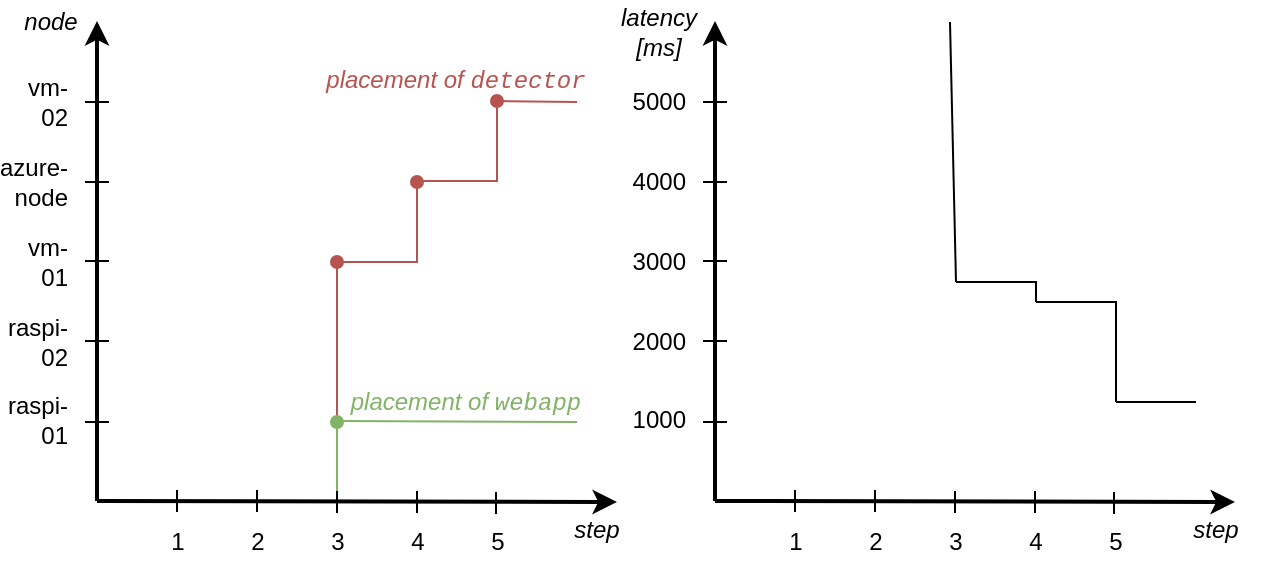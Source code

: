 <mxfile version="11.3.0" type="device" pages="1"><diagram id="962GDx_8SpJMeMZz7wJf" name="Page-1"><mxGraphModel dx="527" dy="478" grid="1" gridSize="10" guides="1" tooltips="1" connect="1" arrows="1" fold="1" page="1" pageScale="1" pageWidth="827" pageHeight="1169" math="0" shadow="0"><root><mxCell id="0"/><mxCell id="1" parent="0"/><mxCell id="MPhXkCs0Cm1w418eDwLz-83" value="" style="group" parent="1" vertex="1" connectable="0"><mxGeometry x="366" y="115" width="329.5" height="275" as="geometry"/></mxCell><mxCell id="MPhXkCs0Cm1w418eDwLz-69" value="" style="group" parent="MPhXkCs0Cm1w418eDwLz-83" vertex="1" connectable="0"><mxGeometry width="329.5" height="275" as="geometry"/></mxCell><mxCell id="MPhXkCs0Cm1w418eDwLz-35" value="" style="endArrow=classic;html=1;strokeWidth=2;" parent="MPhXkCs0Cm1w418eDwLz-69" edge="1"><mxGeometry width="50" height="50" relative="1" as="geometry"><mxPoint x="49.5" y="244.5" as="sourcePoint"/><mxPoint x="49.5" y="4.5" as="targetPoint"/></mxGeometry></mxCell><mxCell id="MPhXkCs0Cm1w418eDwLz-36" value="1000" style="text;html=1;strokeColor=none;fillColor=none;align=right;verticalAlign=middle;whiteSpace=wrap;rounded=0;fontFamily=Helvetica;" parent="MPhXkCs0Cm1w418eDwLz-69" vertex="1"><mxGeometry x="6.5" y="194" width="30" height="20" as="geometry"/></mxCell><mxCell id="MPhXkCs0Cm1w418eDwLz-37" value="2000" style="text;html=1;strokeColor=none;fillColor=none;align=right;verticalAlign=middle;whiteSpace=wrap;rounded=0;fontFamily=Helvetica;" parent="MPhXkCs0Cm1w418eDwLz-69" vertex="1"><mxGeometry x="6.5" y="155" width="30" height="20" as="geometry"/></mxCell><mxCell id="MPhXkCs0Cm1w418eDwLz-38" value="3000" style="text;html=1;strokeColor=none;fillColor=none;align=right;verticalAlign=middle;whiteSpace=wrap;rounded=0;fontFamily=Helvetica;" parent="MPhXkCs0Cm1w418eDwLz-69" vertex="1"><mxGeometry x="6.5" y="115" width="30" height="20" as="geometry"/></mxCell><mxCell id="MPhXkCs0Cm1w418eDwLz-39" value="5000" style="text;html=1;strokeColor=none;fillColor=none;align=right;verticalAlign=middle;whiteSpace=wrap;rounded=0;fontFamily=Helvetica;" parent="MPhXkCs0Cm1w418eDwLz-69" vertex="1"><mxGeometry x="6.5" y="35" width="30" height="20" as="geometry"/></mxCell><mxCell id="MPhXkCs0Cm1w418eDwLz-40" value="4000" style="text;html=1;strokeColor=none;fillColor=none;align=right;verticalAlign=middle;whiteSpace=wrap;rounded=0;fontFamily=Helvetica;" parent="MPhXkCs0Cm1w418eDwLz-69" vertex="1"><mxGeometry x="6.5" y="75" width="30" height="20" as="geometry"/></mxCell><mxCell id="MPhXkCs0Cm1w418eDwLz-41" value="" style="endArrow=none;html=1;strokeWidth=1;fontFamily=Courier New;arcSize=20;" parent="MPhXkCs0Cm1w418eDwLz-69" edge="1"><mxGeometry width="50" height="50" relative="1" as="geometry"><mxPoint x="89.5" y="250" as="sourcePoint"/><mxPoint x="89.5" y="239" as="targetPoint"/></mxGeometry></mxCell><mxCell id="MPhXkCs0Cm1w418eDwLz-42" value="1" style="text;html=1;strokeColor=none;fillColor=none;align=center;verticalAlign=middle;whiteSpace=wrap;rounded=0;fontFamily=Helvetica;" parent="MPhXkCs0Cm1w418eDwLz-69" vertex="1"><mxGeometry x="79.5" y="255" width="20" height="20" as="geometry"/></mxCell><mxCell id="MPhXkCs0Cm1w418eDwLz-43" value="2" style="text;html=1;strokeColor=none;fillColor=none;align=center;verticalAlign=middle;whiteSpace=wrap;rounded=0;fontFamily=Helvetica;" parent="MPhXkCs0Cm1w418eDwLz-69" vertex="1"><mxGeometry x="119.5" y="255" width="20" height="20" as="geometry"/></mxCell><mxCell id="MPhXkCs0Cm1w418eDwLz-44" value="3" style="text;html=1;strokeColor=none;fillColor=none;align=center;verticalAlign=middle;whiteSpace=wrap;rounded=0;fontFamily=Helvetica;" parent="MPhXkCs0Cm1w418eDwLz-69" vertex="1"><mxGeometry x="159.5" y="255" width="20" height="20" as="geometry"/></mxCell><mxCell id="MPhXkCs0Cm1w418eDwLz-45" value="4" style="text;html=1;strokeColor=none;fillColor=none;align=center;verticalAlign=middle;whiteSpace=wrap;rounded=0;fontFamily=Helvetica;" parent="MPhXkCs0Cm1w418eDwLz-69" vertex="1"><mxGeometry x="199.5" y="255" width="20" height="20" as="geometry"/></mxCell><mxCell id="MPhXkCs0Cm1w418eDwLz-46" value="5" style="text;html=1;strokeColor=none;fillColor=none;align=center;verticalAlign=middle;whiteSpace=wrap;rounded=0;fontFamily=Helvetica;" parent="MPhXkCs0Cm1w418eDwLz-69" vertex="1"><mxGeometry x="239.5" y="255" width="20" height="20" as="geometry"/></mxCell><mxCell id="MPhXkCs0Cm1w418eDwLz-53" value="" style="endArrow=classic;html=1;strokeWidth=2;" parent="MPhXkCs0Cm1w418eDwLz-69" edge="1"><mxGeometry width="50" height="50" relative="1" as="geometry"><mxPoint x="49.5" y="244.5" as="sourcePoint"/><mxPoint x="309.5" y="245" as="targetPoint"/></mxGeometry></mxCell><mxCell id="MPhXkCs0Cm1w418eDwLz-54" value="latency [ms]" style="text;html=1;strokeColor=none;fillColor=none;align=center;verticalAlign=middle;whiteSpace=wrap;rounded=0;fontStyle=2" parent="MPhXkCs0Cm1w418eDwLz-69" vertex="1"><mxGeometry width="43" height="20" as="geometry"/></mxCell><mxCell id="MPhXkCs0Cm1w418eDwLz-57" value="step" style="text;html=1;strokeColor=none;fillColor=none;align=center;verticalAlign=middle;whiteSpace=wrap;rounded=0;fontStyle=2" parent="MPhXkCs0Cm1w418eDwLz-69" vertex="1"><mxGeometry x="285" y="249" width="30" height="20" as="geometry"/></mxCell><mxCell id="MPhXkCs0Cm1w418eDwLz-58" value="" style="endArrow=none;html=1;strokeWidth=1;fontFamily=Courier New;arcSize=20;" parent="MPhXkCs0Cm1w418eDwLz-69" edge="1"><mxGeometry width="50" height="50" relative="1" as="geometry"><mxPoint x="129.5" y="250" as="sourcePoint"/><mxPoint x="129.5" y="239" as="targetPoint"/></mxGeometry></mxCell><mxCell id="MPhXkCs0Cm1w418eDwLz-59" value="" style="endArrow=none;html=1;strokeWidth=1;fontFamily=Courier New;arcSize=20;" parent="MPhXkCs0Cm1w418eDwLz-69" edge="1"><mxGeometry width="50" height="50" relative="1" as="geometry"><mxPoint x="209.5" y="250.5" as="sourcePoint"/><mxPoint x="209.5" y="239.5" as="targetPoint"/></mxGeometry></mxCell><mxCell id="MPhXkCs0Cm1w418eDwLz-60" value="" style="endArrow=none;html=1;strokeWidth=1;fontFamily=Courier New;arcSize=20;" parent="MPhXkCs0Cm1w418eDwLz-69" edge="1"><mxGeometry width="50" height="50" relative="1" as="geometry"><mxPoint x="169.5" y="250.5" as="sourcePoint"/><mxPoint x="169.5" y="239.5" as="targetPoint"/></mxGeometry></mxCell><mxCell id="MPhXkCs0Cm1w418eDwLz-61" value="" style="endArrow=none;html=1;strokeWidth=1;fontFamily=Courier New;arcSize=20;" parent="MPhXkCs0Cm1w418eDwLz-69" edge="1"><mxGeometry width="50" height="50" relative="1" as="geometry"><mxPoint x="249" y="251" as="sourcePoint"/><mxPoint x="249" y="240" as="targetPoint"/></mxGeometry></mxCell><mxCell id="MPhXkCs0Cm1w418eDwLz-62" value="" style="endArrow=none;html=1;strokeWidth=1;fontFamily=Courier New;arcSize=20;" parent="MPhXkCs0Cm1w418eDwLz-69" edge="1"><mxGeometry width="50" height="50" relative="1" as="geometry"><mxPoint x="43.5" y="205" as="sourcePoint"/><mxPoint x="55.5" y="205" as="targetPoint"/></mxGeometry></mxCell><mxCell id="MPhXkCs0Cm1w418eDwLz-63" value="" style="endArrow=none;html=1;strokeWidth=1;fontFamily=Courier New;arcSize=20;" parent="MPhXkCs0Cm1w418eDwLz-69" edge="1"><mxGeometry width="50" height="50" relative="1" as="geometry"><mxPoint x="43.5" y="164.5" as="sourcePoint"/><mxPoint x="55.5" y="164.5" as="targetPoint"/></mxGeometry></mxCell><mxCell id="MPhXkCs0Cm1w418eDwLz-64" value="" style="endArrow=none;html=1;strokeWidth=1;fontFamily=Courier New;arcSize=20;" parent="MPhXkCs0Cm1w418eDwLz-69" edge="1"><mxGeometry width="50" height="50" relative="1" as="geometry"><mxPoint x="43.5" y="124.5" as="sourcePoint"/><mxPoint x="55.5" y="124.5" as="targetPoint"/></mxGeometry></mxCell><mxCell id="MPhXkCs0Cm1w418eDwLz-65" value="" style="endArrow=none;html=1;strokeWidth=1;fontFamily=Courier New;arcSize=20;" parent="MPhXkCs0Cm1w418eDwLz-69" edge="1"><mxGeometry width="50" height="50" relative="1" as="geometry"><mxPoint x="43.5" y="85" as="sourcePoint"/><mxPoint x="55.5" y="85" as="targetPoint"/></mxGeometry></mxCell><mxCell id="MPhXkCs0Cm1w418eDwLz-66" value="" style="endArrow=none;html=1;strokeWidth=1;fontFamily=Courier New;arcSize=20;" parent="MPhXkCs0Cm1w418eDwLz-69" edge="1"><mxGeometry width="50" height="50" relative="1" as="geometry"><mxPoint x="43.5" y="45" as="sourcePoint"/><mxPoint x="55.5" y="45" as="targetPoint"/></mxGeometry></mxCell><mxCell id="MPhXkCs0Cm1w418eDwLz-70" value="" style="endArrow=none;html=1;fontFamily=Helvetica;fontSize=10;fontColor=#82B366;" parent="MPhXkCs0Cm1w418eDwLz-69" edge="1"><mxGeometry width="50" height="50" relative="1" as="geometry"><mxPoint x="167" y="5" as="sourcePoint"/><mxPoint x="170" y="135" as="targetPoint"/></mxGeometry></mxCell><mxCell id="MPhXkCs0Cm1w418eDwLz-77" value="" style="endArrow=none;html=1;fontFamily=Helvetica;fontSize=10;fontColor=#82B366;rounded=0;" parent="MPhXkCs0Cm1w418eDwLz-69" edge="1"><mxGeometry width="50" height="50" relative="1" as="geometry"><mxPoint x="170" y="135" as="sourcePoint"/><mxPoint x="210" y="145" as="targetPoint"/><Array as="points"><mxPoint x="210" y="135"/></Array></mxGeometry></mxCell><mxCell id="MPhXkCs0Cm1w418eDwLz-78" value="" style="endArrow=none;html=1;fontFamily=Helvetica;fontSize=10;fontColor=#82B366;rounded=0;" parent="MPhXkCs0Cm1w418eDwLz-83" edge="1"><mxGeometry width="50" height="50" relative="1" as="geometry"><mxPoint x="250" y="195" as="sourcePoint"/><mxPoint x="210" y="145" as="targetPoint"/><Array as="points"><mxPoint x="250" y="145"/></Array></mxGeometry></mxCell><mxCell id="MPhXkCs0Cm1w418eDwLz-81" value="" style="endArrow=none;html=1;fontFamily=Helvetica;fontSize=10;fontColor=#82B366;rounded=0;" parent="MPhXkCs0Cm1w418eDwLz-83" edge="1"><mxGeometry width="50" height="50" relative="1" as="geometry"><mxPoint x="290" y="195" as="sourcePoint"/><mxPoint x="250" y="195" as="targetPoint"/><Array as="points"/></mxGeometry></mxCell><mxCell id="-aOPXFEy6uY6fHaMiTRr-1" value="" style="endArrow=classic;html=1;strokeWidth=2;" parent="1" edge="1"><mxGeometry width="50" height="50" relative="1" as="geometry"><mxPoint x="106.5" y="359.5" as="sourcePoint"/><mxPoint x="106.5" y="119.5" as="targetPoint"/></mxGeometry></mxCell><mxCell id="-aOPXFEy6uY6fHaMiTRr-2" value="raspi-01" style="text;html=1;strokeColor=none;fillColor=none;align=right;verticalAlign=middle;whiteSpace=wrap;rounded=0;fontFamily=Helvetica;fontSize=12;" parent="1" vertex="1"><mxGeometry x="60" y="309" width="34" height="20" as="geometry"/></mxCell><mxCell id="-aOPXFEy6uY6fHaMiTRr-3" value="raspi-02" style="text;html=1;strokeColor=none;fillColor=none;align=right;verticalAlign=middle;whiteSpace=wrap;rounded=0;fontFamily=Helvetica;fontSize=12;" parent="1" vertex="1"><mxGeometry x="60" y="270" width="34" height="20" as="geometry"/></mxCell><mxCell id="-aOPXFEy6uY6fHaMiTRr-4" value="vm-01" style="text;html=1;strokeColor=none;fillColor=none;align=right;verticalAlign=middle;whiteSpace=wrap;rounded=0;fontFamily=Helvetica;fontSize=12;" parent="1" vertex="1"><mxGeometry x="70" y="230" width="24" height="20" as="geometry"/></mxCell><mxCell id="-aOPXFEy6uY6fHaMiTRr-5" value="vm-02" style="text;html=1;strokeColor=none;fillColor=none;align=right;verticalAlign=middle;whiteSpace=wrap;rounded=0;fontFamily=Helvetica;fontSize=12;" parent="1" vertex="1"><mxGeometry x="70" y="150" width="24" height="20" as="geometry"/></mxCell><mxCell id="-aOPXFEy6uY6fHaMiTRr-6" value="azure-node" style="text;html=1;strokeColor=none;fillColor=none;align=right;verticalAlign=middle;whiteSpace=wrap;rounded=0;fontFamily=Helvetica;fontSize=12;" parent="1" vertex="1"><mxGeometry x="60" y="190" width="34" height="20" as="geometry"/></mxCell><mxCell id="-aOPXFEy6uY6fHaMiTRr-9" value="" style="endArrow=none;html=1;strokeWidth=1;fontFamily=Courier New;arcSize=20;" parent="1" edge="1"><mxGeometry width="50" height="50" relative="1" as="geometry"><mxPoint x="146.5" y="365" as="sourcePoint"/><mxPoint x="146.5" y="354" as="targetPoint"/></mxGeometry></mxCell><mxCell id="-aOPXFEy6uY6fHaMiTRr-15" value="1" style="text;html=1;strokeColor=none;fillColor=none;align=center;verticalAlign=middle;whiteSpace=wrap;rounded=0;fontFamily=Helvetica;" parent="1" vertex="1"><mxGeometry x="136.5" y="370" width="20" height="20" as="geometry"/></mxCell><mxCell id="-aOPXFEy6uY6fHaMiTRr-16" value="2" style="text;html=1;strokeColor=none;fillColor=none;align=center;verticalAlign=middle;whiteSpace=wrap;rounded=0;fontFamily=Helvetica;" parent="1" vertex="1"><mxGeometry x="176.5" y="370" width="20" height="20" as="geometry"/></mxCell><mxCell id="-aOPXFEy6uY6fHaMiTRr-17" value="3" style="text;html=1;strokeColor=none;fillColor=none;align=center;verticalAlign=middle;whiteSpace=wrap;rounded=0;fontFamily=Helvetica;" parent="1" vertex="1"><mxGeometry x="216.5" y="370" width="20" height="20" as="geometry"/></mxCell><mxCell id="-aOPXFEy6uY6fHaMiTRr-18" value="4" style="text;html=1;strokeColor=none;fillColor=none;align=center;verticalAlign=middle;whiteSpace=wrap;rounded=0;fontFamily=Helvetica;" parent="1" vertex="1"><mxGeometry x="256.5" y="370" width="20" height="20" as="geometry"/></mxCell><mxCell id="-aOPXFEy6uY6fHaMiTRr-19" value="5" style="text;html=1;strokeColor=none;fillColor=none;align=center;verticalAlign=middle;whiteSpace=wrap;rounded=0;fontFamily=Helvetica;" parent="1" vertex="1"><mxGeometry x="296.5" y="370" width="20" height="20" as="geometry"/></mxCell><mxCell id="MPhXkCs0Cm1w418eDwLz-4" value="" style="endArrow=none;html=1;strokeWidth=1;fontFamily=Courier New;startArrow=oval;startFill=1;strokeColor=#b85450;fillColor=#f8cecc;rounded=0;" parent="1" edge="1"><mxGeometry width="50" height="50" relative="1" as="geometry"><mxPoint x="226.5" y="240" as="sourcePoint"/><mxPoint x="106.5" y="360" as="targetPoint"/><Array as="points"><mxPoint x="226.5" y="360"/></Array></mxGeometry></mxCell><mxCell id="MPhXkCs0Cm1w418eDwLz-5" value="" style="endArrow=none;html=1;strokeWidth=1;fontFamily=Courier New;startArrow=oval;startFill=1;strokeColor=#b85450;fillColor=#f8cecc;rounded=0;" parent="1" edge="1"><mxGeometry width="50" height="50" relative="1" as="geometry"><mxPoint x="266.5" y="200" as="sourcePoint"/><mxPoint x="226.5" y="240" as="targetPoint"/><Array as="points"><mxPoint x="266.5" y="240"/></Array></mxGeometry></mxCell><mxCell id="MPhXkCs0Cm1w418eDwLz-6" value="" style="endArrow=none;html=1;strokeWidth=1;fontFamily=Courier New;startArrow=oval;startFill=1;strokeColor=#b85450;fillColor=#f8cecc;rounded=0;" parent="1" edge="1"><mxGeometry width="50" height="50" relative="1" as="geometry"><mxPoint x="306.5" y="159.5" as="sourcePoint"/><mxPoint x="266.5" y="199.5" as="targetPoint"/><Array as="points"><mxPoint x="306.5" y="199.5"/></Array></mxGeometry></mxCell><mxCell id="MPhXkCs0Cm1w418eDwLz-7" value="" style="endArrow=none;html=1;strokeWidth=1;fontFamily=Courier New;startArrow=none;startFill=0;strokeColor=#b85450;fillColor=#f8cecc;rounded=0;" parent="1" edge="1"><mxGeometry width="50" height="50" relative="1" as="geometry"><mxPoint x="346.5" y="160" as="sourcePoint"/><mxPoint x="306.5" y="159.5" as="targetPoint"/><Array as="points"/></mxGeometry></mxCell><mxCell id="MPhXkCs0Cm1w418eDwLz-8" value="" style="endArrow=none;html=1;strokeWidth=1;fontFamily=Courier New;startArrow=oval;startFill=1;strokeColor=#82b366;fillColor=#d5e8d4;rounded=0;" parent="1" edge="1"><mxGeometry width="50" height="50" relative="1" as="geometry"><mxPoint x="226.5" y="320" as="sourcePoint"/><mxPoint x="106.5" y="359.5" as="targetPoint"/><Array as="points"><mxPoint x="226.5" y="359.5"/></Array></mxGeometry></mxCell><mxCell id="MPhXkCs0Cm1w418eDwLz-9" value="" style="endArrow=none;html=1;strokeWidth=1;fontFamily=Courier New;startArrow=none;startFill=0;strokeColor=#82b366;fillColor=#d5e8d4;rounded=0;" parent="1" edge="1"><mxGeometry width="50" height="50" relative="1" as="geometry"><mxPoint x="346.5" y="320" as="sourcePoint"/><mxPoint x="226.5" y="319.5" as="targetPoint"/><Array as="points"/></mxGeometry></mxCell><mxCell id="-aOPXFEy6uY6fHaMiTRr-7" value="" style="endArrow=classic;html=1;strokeWidth=2;" parent="1" edge="1"><mxGeometry width="50" height="50" relative="1" as="geometry"><mxPoint x="106.5" y="359.5" as="sourcePoint"/><mxPoint x="366.5" y="360" as="targetPoint"/></mxGeometry></mxCell><mxCell id="MPhXkCs0Cm1w418eDwLz-12" value="node" style="text;html=1;strokeColor=none;fillColor=none;align=center;verticalAlign=middle;whiteSpace=wrap;rounded=0;fontStyle=2" parent="1" vertex="1"><mxGeometry x="66.5" y="109.5" width="33" height="20" as="geometry"/></mxCell><mxCell id="MPhXkCs0Cm1w418eDwLz-13" value="placement of &lt;font face=&quot;Courier New&quot; style=&quot;font-size: 12px;&quot;&gt;detector&lt;/font&gt;" style="text;html=1;strokeColor=none;fillColor=none;align=center;verticalAlign=middle;whiteSpace=wrap;rounded=0;fontColor=#B85450;fontStyle=2;fontSize=12;" parent="1" vertex="1"><mxGeometry x="220" y="139" width="132" height="20" as="geometry"/></mxCell><mxCell id="MPhXkCs0Cm1w418eDwLz-14" value="placement of &lt;font face=&quot;Courier New&quot; style=&quot;font-size: 12px;&quot;&gt;webapp&lt;/font&gt;" style="text;html=1;strokeColor=none;fillColor=none;align=center;verticalAlign=middle;whiteSpace=wrap;rounded=0;fontColor=#82B366;fontStyle=2;fontSize=12;" parent="1" vertex="1"><mxGeometry x="230" y="300" width="122" height="20" as="geometry"/></mxCell><mxCell id="MPhXkCs0Cm1w418eDwLz-17" value="step" style="text;html=1;strokeColor=none;fillColor=none;align=center;verticalAlign=middle;whiteSpace=wrap;rounded=0;fontStyle=2" parent="1" vertex="1"><mxGeometry x="342" y="364" width="29" height="20" as="geometry"/></mxCell><mxCell id="MPhXkCs0Cm1w418eDwLz-26" value="" style="endArrow=none;html=1;strokeWidth=1;fontFamily=Courier New;arcSize=20;" parent="1" edge="1"><mxGeometry width="50" height="50" relative="1" as="geometry"><mxPoint x="186.5" y="365" as="sourcePoint"/><mxPoint x="186.5" y="354" as="targetPoint"/></mxGeometry></mxCell><mxCell id="MPhXkCs0Cm1w418eDwLz-27" value="" style="endArrow=none;html=1;strokeWidth=1;fontFamily=Courier New;arcSize=20;" parent="1" edge="1"><mxGeometry width="50" height="50" relative="1" as="geometry"><mxPoint x="266.5" y="365.5" as="sourcePoint"/><mxPoint x="266.5" y="354.5" as="targetPoint"/></mxGeometry></mxCell><mxCell id="MPhXkCs0Cm1w418eDwLz-28" value="" style="endArrow=none;html=1;strokeWidth=1;fontFamily=Courier New;arcSize=20;" parent="1" edge="1"><mxGeometry width="50" height="50" relative="1" as="geometry"><mxPoint x="226.5" y="365.5" as="sourcePoint"/><mxPoint x="226.5" y="354.5" as="targetPoint"/></mxGeometry></mxCell><mxCell id="MPhXkCs0Cm1w418eDwLz-29" value="" style="endArrow=none;html=1;strokeWidth=1;fontFamily=Courier New;arcSize=20;" parent="1" edge="1"><mxGeometry width="50" height="50" relative="1" as="geometry"><mxPoint x="306" y="366" as="sourcePoint"/><mxPoint x="306" y="355" as="targetPoint"/></mxGeometry></mxCell><mxCell id="MPhXkCs0Cm1w418eDwLz-30" value="" style="endArrow=none;html=1;strokeWidth=1;fontFamily=Courier New;arcSize=20;" parent="1" edge="1"><mxGeometry width="50" height="50" relative="1" as="geometry"><mxPoint x="100.5" y="320" as="sourcePoint"/><mxPoint x="112.5" y="320" as="targetPoint"/></mxGeometry></mxCell><mxCell id="MPhXkCs0Cm1w418eDwLz-31" value="" style="endArrow=none;html=1;strokeWidth=1;fontFamily=Courier New;arcSize=20;" parent="1" edge="1"><mxGeometry width="50" height="50" relative="1" as="geometry"><mxPoint x="100.5" y="279.5" as="sourcePoint"/><mxPoint x="112.5" y="279.5" as="targetPoint"/></mxGeometry></mxCell><mxCell id="MPhXkCs0Cm1w418eDwLz-32" value="" style="endArrow=none;html=1;strokeWidth=1;fontFamily=Courier New;arcSize=20;" parent="1" edge="1"><mxGeometry width="50" height="50" relative="1" as="geometry"><mxPoint x="100.5" y="239.5" as="sourcePoint"/><mxPoint x="112.5" y="239.5" as="targetPoint"/></mxGeometry></mxCell><mxCell id="MPhXkCs0Cm1w418eDwLz-33" value="" style="endArrow=none;html=1;strokeWidth=1;fontFamily=Courier New;arcSize=20;" parent="1" edge="1"><mxGeometry width="50" height="50" relative="1" as="geometry"><mxPoint x="100.5" y="200" as="sourcePoint"/><mxPoint x="112.5" y="200" as="targetPoint"/></mxGeometry></mxCell><mxCell id="MPhXkCs0Cm1w418eDwLz-34" value="" style="endArrow=none;html=1;strokeWidth=1;fontFamily=Courier New;arcSize=20;" parent="1" edge="1"><mxGeometry width="50" height="50" relative="1" as="geometry"><mxPoint x="100.5" y="160" as="sourcePoint"/><mxPoint x="112.5" y="160" as="targetPoint"/></mxGeometry></mxCell></root></mxGraphModel></diagram></mxfile>
